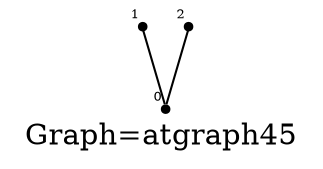 /* Created by igraph 0.8.0-pre+0200568 */
graph {
  graph [
    label="Graph=atgraph45"
    labelloc=bottom
  ];
  0 [
    pos="0.000000,0.000000!"
    shape=point
    fontsize=6
    xlabel=0
  ];
  1 [
    pos="1.000000,0.000000!"
    shape=point
    fontsize=6
    xlabel=1
  ];
  2 [
    pos="2.000000,0.000000!"
    shape=point
    fontsize=6
    xlabel=2
  ];

  1 -- 0;
  2 -- 0;
}

